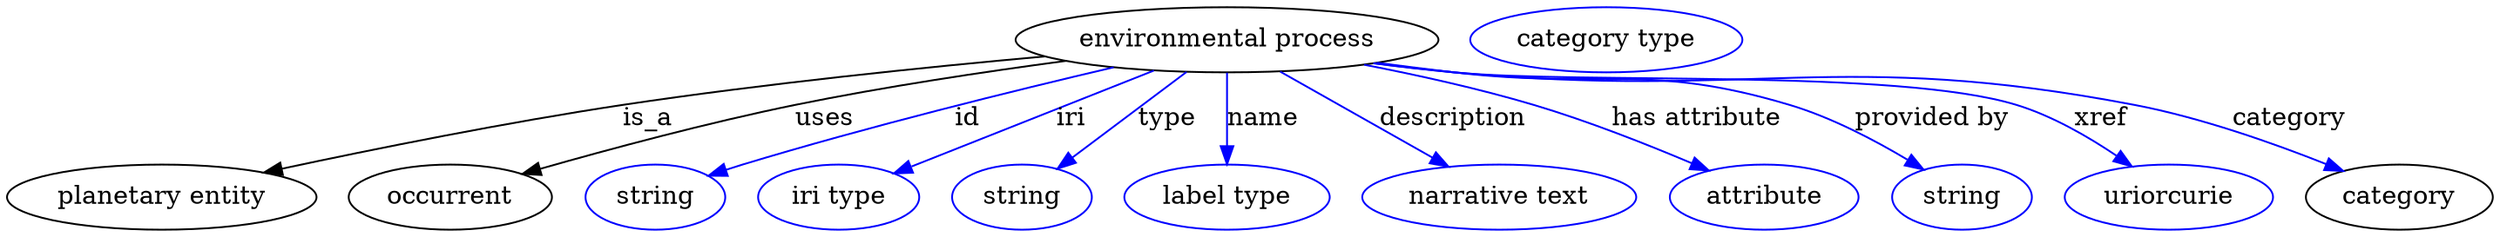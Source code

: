 digraph {
	graph [bb="0,0,1366.5,123"];
	node [label="\N"];
	"environmental process"	[height=0.5,
		label="environmental process",
		pos="671.14,105",
		width=3.2317];
	"planetary entity"	[height=0.5,
		pos="85.142,18",
		width=2.3651];
	"environmental process" -> "planetary entity"	[label=is_a,
		lp="353.14,61.5",
		pos="e,141.38,31.571 570.97,95.788 504.93,89.798 416.65,80.691 339.14,69 274.98,59.323 202.4,44.658 151.31,33.709"];
	occurrent	[height=0.5,
		pos="244.14,18",
		width=1.5526];
	"environmental process" -> occurrent	[label=uses,
		lp="449.64,61.5",
		pos="e,283.66,30.845 582.29,93.35 537.37,87.356 482.13,79.05 433.14,69 385.22,59.171 331.36,44.562 293.43,33.67"];
	id	[color=blue,
		height=0.5,
		label=string,
		pos="356.14,18",
		width=1.0652];
	"environmental process" -> id	[color=blue,
		label=id,
		lp="528.14,61.5",
		pos="e,385.19,29.766 608.66,89.786 554.26,77.01 473.48,57.061 404.14,36 401.05,35.062 397.87,34.046 394.68,32.993",
		style=solid];
	iri	[color=blue,
		height=0.5,
		label="iri type",
		pos="457.14,18",
		width=1.2277];
	"environmental process" -> iri	[color=blue,
		label=iri,
		lp="585.14,61.5",
		pos="e,487.53,31.071 630.89,88.012 592.66,72.826 535.49,50.121 497.29,34.948",
		style=solid];
	type	[color=blue,
		height=0.5,
		label=string,
		pos="558.14,18",
		width=1.0652];
	"environmental process" -> type	[color=blue,
		label=type,
		lp="638.14,61.5",
		pos="e,577.78,33.771 648.82,87.207 630.78,73.636 605.29,54.464 585.93,39.9",
		style=solid];
	name	[color=blue,
		height=0.5,
		label="label type",
		pos="671.14,18",
		width=1.5707];
	"environmental process" -> name	[color=blue,
		label=name,
		lp="691.14,61.5",
		pos="e,671.14,36.175 671.14,86.799 671.14,75.163 671.14,59.548 671.14,46.237",
		style=solid];
	description	[color=blue,
		height=0.5,
		label="narrative text",
		pos="821.14,18",
		width=2.0943];
	"environmental process" -> description	[color=blue,
		label=description,
		lp="795.64,61.5",
		pos="e,793.21,34.83 700.42,87.409 724.44,73.796 758.59,54.447 784.44,39.798",
		style=solid];
	"has attribute"	[color=blue,
		height=0.5,
		label=attribute,
		pos="966.14,18",
		width=1.4443];
	"environmental process" -> "has attribute"	[color=blue,
		label="has attribute",
		lp="930.14,61.5",
		pos="e,935.86,32.741 746.72,91.255 776.16,85.536 810,78.026 840.14,69 869.7,60.148 902.03,47.25 926.54,36.771",
		style=solid];
	"provided by"	[color=blue,
		height=0.5,
		label=string,
		pos="1074.1,18",
		width=1.0652];
	"environmental process" -> "provided by"	[color=blue,
		label="provided by",
		lp="1058.6,61.5",
		pos="e,1053.4,33.271 753.79,92.307 767.91,90.439 782.44,88.598 796.14,87 878.2,77.432 902.1,93.03 981.14,69 1003.7,62.144 1027.1,49.56 \
1044.7,38.733",
		style=solid];
	xref	[color=blue,
		height=0.5,
		label=uriorcurie,
		pos="1188.1,18",
		width=1.5887];
	"environmental process" -> xref	[color=blue,
		label=xref,
		lp="1151.6,61.5",
		pos="e,1168,34.981 752.4,92.026 766.94,90.146 781.97,88.374 796.14,87 864.6,80.36 1039.4,89.339 1105.1,69 1124.6,62.971 1144.3,51.442 \
1159.5,40.973",
		style=solid];
	category	[height=0.5,
		pos="1315.1,18",
		width=1.4263];
	"environmental process" -> category	[color=blue,
		label=category,
		lp="1254.6,61.5",
		pos="e,1284.4,32.45 751.71,91.993 766.47,90.093 781.75,88.323 796.14,87 961.86,71.773 1006.7,100.44 1170.1,69 1206.7,61.971 1246.5,47.723 \
1275.2,36.228",
		style=solid];
	"named thing_category"	[color=blue,
		height=0.5,
		label="category type",
		pos="880.14,105",
		width=2.0762];
}
